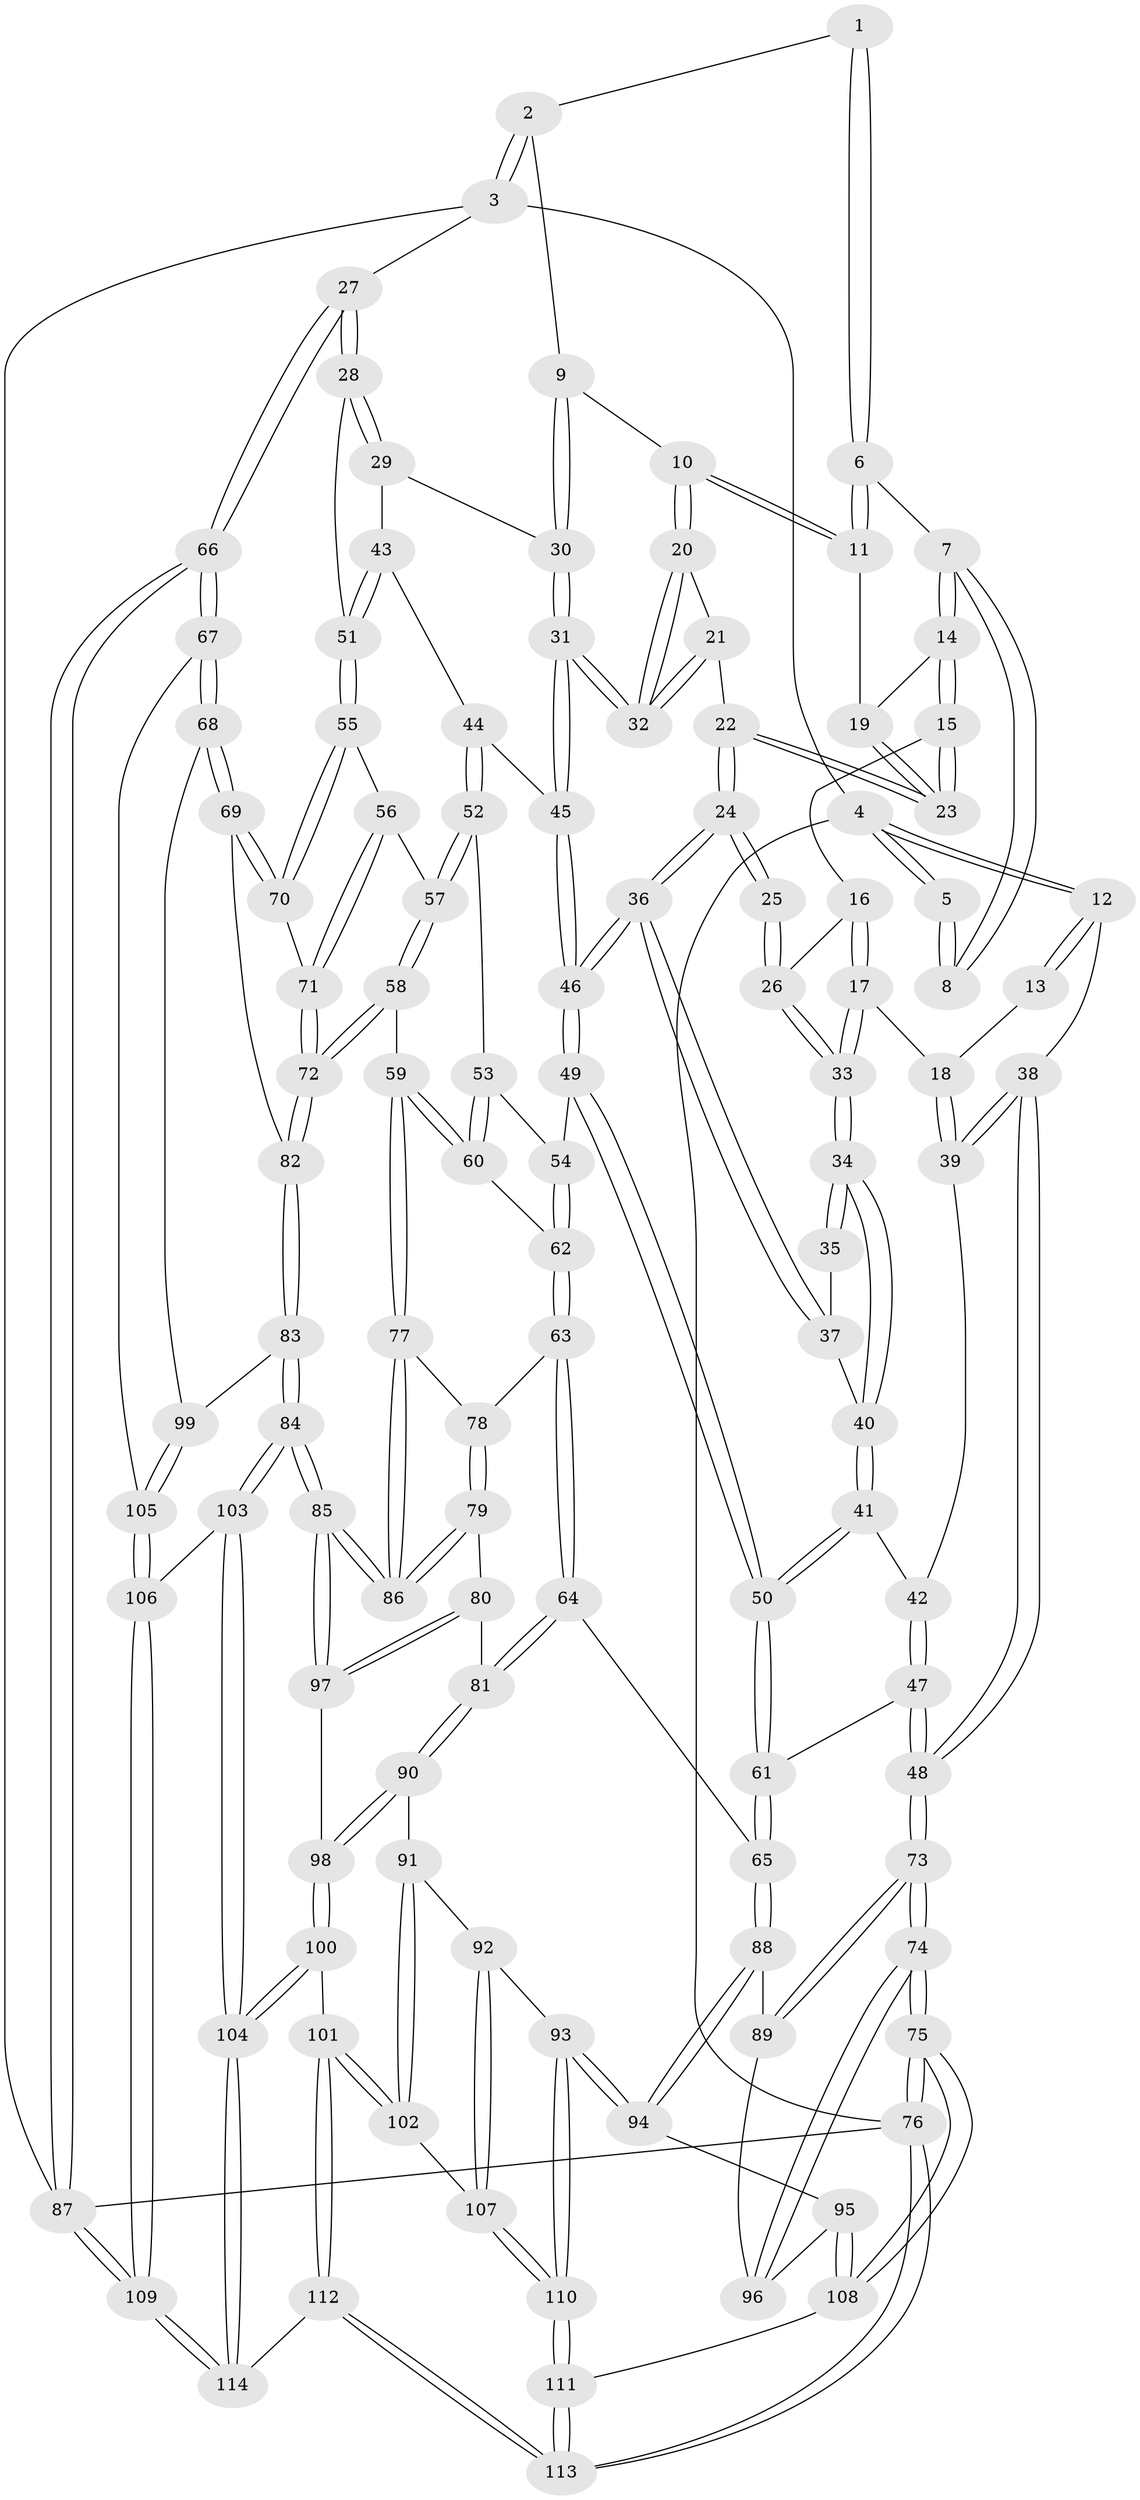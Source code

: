 // coarse degree distribution, {3: 0.22857142857142856, 4: 0.34285714285714286, 5: 0.34285714285714286, 2: 0.05714285714285714, 6: 0.02857142857142857}
// Generated by graph-tools (version 1.1) at 2025/38/03/04/25 23:38:26]
// undirected, 114 vertices, 282 edges
graph export_dot {
  node [color=gray90,style=filled];
  1 [pos="+0.556754368161394+0"];
  2 [pos="+0.8672703218809874+0"];
  3 [pos="+1+0"];
  4 [pos="+0+0"];
  5 [pos="+0.30621762663333246+0"];
  6 [pos="+0.5067499380386609+0.08994214676735078"];
  7 [pos="+0.31635468424164936+0.08476099314187184"];
  8 [pos="+0.29491551629865037+0.0669258415604933"];
  9 [pos="+0.7269243017870546+0.13171887424712936"];
  10 [pos="+0.6232908487030245+0.1666567047992397"];
  11 [pos="+0.5155642989636816+0.10799952783767541"];
  12 [pos="+0+0"];
  13 [pos="+0.2574904208640258+0.08669364171565802"];
  14 [pos="+0.3415556625033426+0.16793165540896948"];
  15 [pos="+0.3420901348040683+0.17586053395663148"];
  16 [pos="+0.34060151157225443+0.1800026547095604"];
  17 [pos="+0.23578449217853004+0.2571636859024835"];
  18 [pos="+0.10825303175136318+0.1826411111248939"];
  19 [pos="+0.47806762748536485+0.17127365636601144"];
  20 [pos="+0.6200670822685289+0.17870877289817008"];
  21 [pos="+0.4667700329990715+0.2849776816941017"];
  22 [pos="+0.46050824515562006+0.2848888150107375"];
  23 [pos="+0.4560978222231053+0.2471159861472211"];
  24 [pos="+0.4295080440194091+0.3218135458164744"];
  25 [pos="+0.37187016549559515+0.28759844022698094"];
  26 [pos="+0.3456269671741165+0.26358988038395226"];
  27 [pos="+1+0.299746978062523"];
  28 [pos="+1+0.32062440632516287"];
  29 [pos="+0.8082945972334282+0.244316946013711"];
  30 [pos="+0.7968287597755993+0.2339228368766106"];
  31 [pos="+0.6138222716890213+0.32607778127280523"];
  32 [pos="+0.6124955452304501+0.32377404859984527"];
  33 [pos="+0.2569795544931831+0.28501135037417413"];
  34 [pos="+0.2621823660870904+0.3225511288090191"];
  35 [pos="+0.3315158558300722+0.3095473456262713"];
  36 [pos="+0.4239351213054874+0.3565796966784388"];
  37 [pos="+0.3175512629621725+0.3482663627831277"];
  38 [pos="+0+0"];
  39 [pos="+0.06168219510556369+0.18836494596531564"];
  40 [pos="+0.2622148948728022+0.35129805137130266"];
  41 [pos="+0.22396521636779446+0.436863283182549"];
  42 [pos="+0.08422637168624143+0.27285826282114184"];
  43 [pos="+0.6988437764589754+0.40295382730901314"];
  44 [pos="+0.6393743560926789+0.4079655427486645"];
  45 [pos="+0.6311596379830884+0.39978790370638634"];
  46 [pos="+0.43256461888337117+0.42943575214715507"];
  47 [pos="+0.03309935207692395+0.49958634340451036"];
  48 [pos="+0+0.5086173496284596"];
  49 [pos="+0.4265986271205241+0.4422150219993256"];
  50 [pos="+0.22754929924556003+0.4773302440963717"];
  51 [pos="+0.8326401081420547+0.46441844949990246"];
  52 [pos="+0.6392524660840261+0.409237299042052"];
  53 [pos="+0.577200143864708+0.49174245385220583"];
  54 [pos="+0.4353850149390774+0.4684622016998525"];
  55 [pos="+0.8313859840340878+0.4697407814598497"];
  56 [pos="+0.754265850395305+0.5413103474138616"];
  57 [pos="+0.6654298886822019+0.5207495406450536"];
  58 [pos="+0.6157699007123814+0.6264678212005219"];
  59 [pos="+0.6112214535533798+0.6264355136213448"];
  60 [pos="+0.5391625640715353+0.5817229905524567"];
  61 [pos="+0.17896494706095412+0.5599214087373671"];
  62 [pos="+0.459578585793542+0.570145584138699"];
  63 [pos="+0.4252673744582273+0.61310892007713"];
  64 [pos="+0.3756576305463441+0.6504683000155339"];
  65 [pos="+0.18177531073987768+0.5704562822621135"];
  66 [pos="+1+0.7111966063751719"];
  67 [pos="+1+0.7257097733592239"];
  68 [pos="+1+0.7186775112476039"];
  69 [pos="+0.9874293525754316+0.6891667990108131"];
  70 [pos="+0.8800015394030176+0.6267064987493179"];
  71 [pos="+0.7472095747960598+0.6515368999372743"];
  72 [pos="+0.7080301887467697+0.686473083891067"];
  73 [pos="+0+0.6450952641243572"];
  74 [pos="+0+0.8150305143229936"];
  75 [pos="+0+1"];
  76 [pos="+0+1"];
  77 [pos="+0.5532482580592575+0.7027127767472798"];
  78 [pos="+0.4820517236904756+0.6692568759946427"];
  79 [pos="+0.49972071507474247+0.7539629198164083"];
  80 [pos="+0.4713046635179428+0.758184340477843"];
  81 [pos="+0.38099616860248486+0.7204629159505087"];
  82 [pos="+0.7146518328973167+0.7390826525957968"];
  83 [pos="+0.7138706772253861+0.7854952419370481"];
  84 [pos="+0.657305196032652+0.8923079031047261"];
  85 [pos="+0.6161880267177086+0.8620177882661634"];
  86 [pos="+0.5355332597922338+0.7553344003096759"];
  87 [pos="+1+1"];
  88 [pos="+0.14845035984650293+0.6734193856031434"];
  89 [pos="+0.010888480817748987+0.6814616210538041"];
  90 [pos="+0.3592831046271021+0.7583735491768744"];
  91 [pos="+0.32445206947949384+0.7878559379936803"];
  92 [pos="+0.19994137873377363+0.8129288331807235"];
  93 [pos="+0.15971310733578054+0.8144197955647166"];
  94 [pos="+0.1576194441184813+0.8129222943895201"];
  95 [pos="+0.1122318717614974+0.8296656934257335"];
  96 [pos="+0.012028900900030514+0.817223540673006"];
  97 [pos="+0.45938306047255617+0.8453397890603389"];
  98 [pos="+0.4404960882783585+0.8570078177243389"];
  99 [pos="+0.7571592690867076+0.7878338224346758"];
  100 [pos="+0.415153730182451+0.9122980344209598"];
  101 [pos="+0.4123142358612592+0.9134965722344318"];
  102 [pos="+0.36995693045650047+0.9041294244074374"];
  103 [pos="+0.6629847564371832+0.9432148132878547"];
  104 [pos="+0.6457610933470245+1"];
  105 [pos="+0.920212572079877+0.8689221893552279"];
  106 [pos="+0.8959548487099355+0.9061216305818424"];
  107 [pos="+0.3424298795960214+0.9172533881346593"];
  108 [pos="+0.04299162750652647+0.9493220476186428"];
  109 [pos="+1+1"];
  110 [pos="+0.2312779785565053+1"];
  111 [pos="+0.2310770925774744+1"];
  112 [pos="+0.36649047258993755+1"];
  113 [pos="+0.2510853346737637+1"];
  114 [pos="+0.6440306144354262+1"];
  1 -- 2;
  1 -- 6;
  1 -- 6;
  2 -- 3;
  2 -- 3;
  2 -- 9;
  3 -- 4;
  3 -- 27;
  3 -- 87;
  4 -- 5;
  4 -- 5;
  4 -- 12;
  4 -- 12;
  4 -- 76;
  5 -- 8;
  5 -- 8;
  6 -- 7;
  6 -- 11;
  6 -- 11;
  7 -- 8;
  7 -- 8;
  7 -- 14;
  7 -- 14;
  9 -- 10;
  9 -- 30;
  9 -- 30;
  10 -- 11;
  10 -- 11;
  10 -- 20;
  10 -- 20;
  11 -- 19;
  12 -- 13;
  12 -- 13;
  12 -- 38;
  13 -- 18;
  14 -- 15;
  14 -- 15;
  14 -- 19;
  15 -- 16;
  15 -- 23;
  15 -- 23;
  16 -- 17;
  16 -- 17;
  16 -- 26;
  17 -- 18;
  17 -- 33;
  17 -- 33;
  18 -- 39;
  18 -- 39;
  19 -- 23;
  19 -- 23;
  20 -- 21;
  20 -- 32;
  20 -- 32;
  21 -- 22;
  21 -- 32;
  21 -- 32;
  22 -- 23;
  22 -- 23;
  22 -- 24;
  22 -- 24;
  24 -- 25;
  24 -- 25;
  24 -- 36;
  24 -- 36;
  25 -- 26;
  25 -- 26;
  26 -- 33;
  26 -- 33;
  27 -- 28;
  27 -- 28;
  27 -- 66;
  27 -- 66;
  28 -- 29;
  28 -- 29;
  28 -- 51;
  29 -- 30;
  29 -- 43;
  30 -- 31;
  30 -- 31;
  31 -- 32;
  31 -- 32;
  31 -- 45;
  31 -- 45;
  33 -- 34;
  33 -- 34;
  34 -- 35;
  34 -- 35;
  34 -- 40;
  34 -- 40;
  35 -- 37;
  36 -- 37;
  36 -- 37;
  36 -- 46;
  36 -- 46;
  37 -- 40;
  38 -- 39;
  38 -- 39;
  38 -- 48;
  38 -- 48;
  39 -- 42;
  40 -- 41;
  40 -- 41;
  41 -- 42;
  41 -- 50;
  41 -- 50;
  42 -- 47;
  42 -- 47;
  43 -- 44;
  43 -- 51;
  43 -- 51;
  44 -- 45;
  44 -- 52;
  44 -- 52;
  45 -- 46;
  45 -- 46;
  46 -- 49;
  46 -- 49;
  47 -- 48;
  47 -- 48;
  47 -- 61;
  48 -- 73;
  48 -- 73;
  49 -- 50;
  49 -- 50;
  49 -- 54;
  50 -- 61;
  50 -- 61;
  51 -- 55;
  51 -- 55;
  52 -- 53;
  52 -- 57;
  52 -- 57;
  53 -- 54;
  53 -- 60;
  53 -- 60;
  54 -- 62;
  54 -- 62;
  55 -- 56;
  55 -- 70;
  55 -- 70;
  56 -- 57;
  56 -- 71;
  56 -- 71;
  57 -- 58;
  57 -- 58;
  58 -- 59;
  58 -- 72;
  58 -- 72;
  59 -- 60;
  59 -- 60;
  59 -- 77;
  59 -- 77;
  60 -- 62;
  61 -- 65;
  61 -- 65;
  62 -- 63;
  62 -- 63;
  63 -- 64;
  63 -- 64;
  63 -- 78;
  64 -- 65;
  64 -- 81;
  64 -- 81;
  65 -- 88;
  65 -- 88;
  66 -- 67;
  66 -- 67;
  66 -- 87;
  66 -- 87;
  67 -- 68;
  67 -- 68;
  67 -- 105;
  68 -- 69;
  68 -- 69;
  68 -- 99;
  69 -- 70;
  69 -- 70;
  69 -- 82;
  70 -- 71;
  71 -- 72;
  71 -- 72;
  72 -- 82;
  72 -- 82;
  73 -- 74;
  73 -- 74;
  73 -- 89;
  73 -- 89;
  74 -- 75;
  74 -- 75;
  74 -- 96;
  74 -- 96;
  75 -- 76;
  75 -- 76;
  75 -- 108;
  75 -- 108;
  76 -- 113;
  76 -- 113;
  76 -- 87;
  77 -- 78;
  77 -- 86;
  77 -- 86;
  78 -- 79;
  78 -- 79;
  79 -- 80;
  79 -- 86;
  79 -- 86;
  80 -- 81;
  80 -- 97;
  80 -- 97;
  81 -- 90;
  81 -- 90;
  82 -- 83;
  82 -- 83;
  83 -- 84;
  83 -- 84;
  83 -- 99;
  84 -- 85;
  84 -- 85;
  84 -- 103;
  84 -- 103;
  85 -- 86;
  85 -- 86;
  85 -- 97;
  85 -- 97;
  87 -- 109;
  87 -- 109;
  88 -- 89;
  88 -- 94;
  88 -- 94;
  89 -- 96;
  90 -- 91;
  90 -- 98;
  90 -- 98;
  91 -- 92;
  91 -- 102;
  91 -- 102;
  92 -- 93;
  92 -- 107;
  92 -- 107;
  93 -- 94;
  93 -- 94;
  93 -- 110;
  93 -- 110;
  94 -- 95;
  95 -- 96;
  95 -- 108;
  95 -- 108;
  97 -- 98;
  98 -- 100;
  98 -- 100;
  99 -- 105;
  99 -- 105;
  100 -- 101;
  100 -- 104;
  100 -- 104;
  101 -- 102;
  101 -- 102;
  101 -- 112;
  101 -- 112;
  102 -- 107;
  103 -- 104;
  103 -- 104;
  103 -- 106;
  104 -- 114;
  104 -- 114;
  105 -- 106;
  105 -- 106;
  106 -- 109;
  106 -- 109;
  107 -- 110;
  107 -- 110;
  108 -- 111;
  109 -- 114;
  109 -- 114;
  110 -- 111;
  110 -- 111;
  111 -- 113;
  111 -- 113;
  112 -- 113;
  112 -- 113;
  112 -- 114;
}
